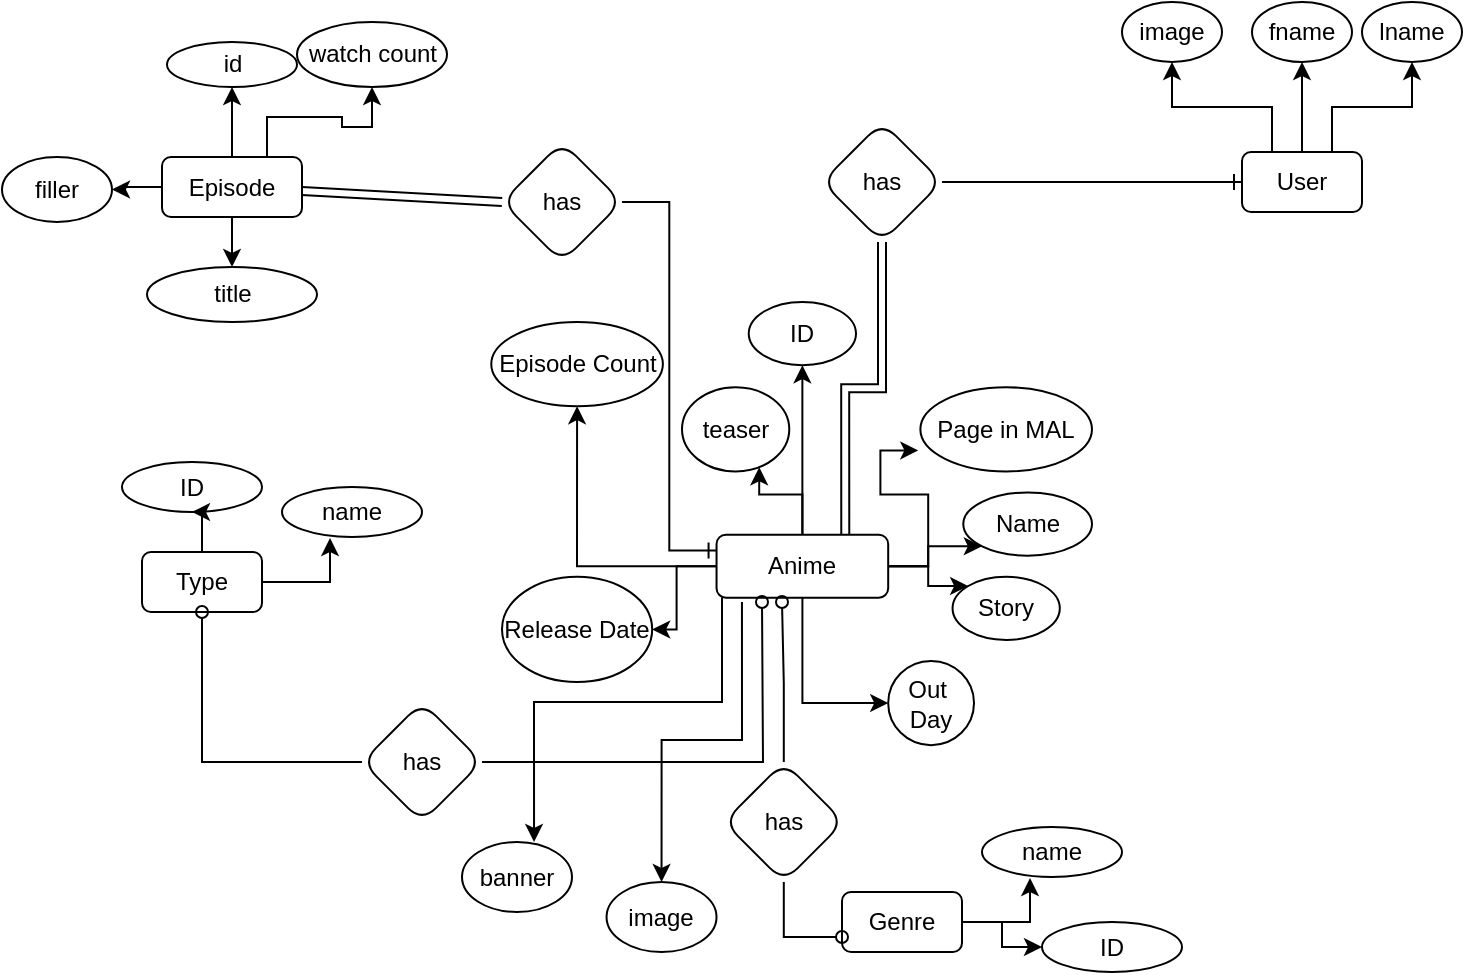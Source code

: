 <mxfile version="20.2.7" type="device"><diagram id="9YAc_qe6wpoWFffLAVAh" name="Page-1"><mxGraphModel dx="1102" dy="592" grid="1" gridSize="10" guides="1" tooltips="1" connect="1" arrows="1" fold="1" page="1" pageScale="1" pageWidth="850" pageHeight="1100" math="0" shadow="0"><root><mxCell id="0"/><mxCell id="1" parent="0"/><mxCell id="THqZLtpeOaVLo_puBEuy-6" value="" style="edgeStyle=orthogonalEdgeStyle;rounded=0;orthogonalLoop=1;jettySize=auto;html=1;" parent="1" source="KbygSNzHCpkUu4DSfZsU-7" target="THqZLtpeOaVLo_puBEuy-5" edge="1"><mxGeometry relative="1" as="geometry"/></mxCell><mxCell id="KbygSNzHCpkUu4DSfZsU-7" value="User" style="rounded=1;whiteSpace=wrap;html=1;" parent="1" vertex="1"><mxGeometry x="620" y="95" width="60" height="30" as="geometry"/></mxCell><mxCell id="5KQeAUcUBGs25_fx9NlI-48" value="" style="group" parent="1" vertex="1" connectable="0"><mxGeometry x="250" y="191.58" width="295" height="200" as="geometry"/></mxCell><mxCell id="KbygSNzHCpkUu4DSfZsU-4" value="Anime" style="rounded=1;whiteSpace=wrap;html=1;" parent="5KQeAUcUBGs25_fx9NlI-48" vertex="1"><mxGeometry x="107.273" y="94.737" width="85.818" height="31.579" as="geometry"/></mxCell><mxCell id="5KQeAUcUBGs25_fx9NlI-5" value="Name" style="ellipse;whiteSpace=wrap;html=1;rounded=1;" parent="5KQeAUcUBGs25_fx9NlI-48" vertex="1"><mxGeometry x="230.636" y="73.684" width="64.364" height="31.579" as="geometry"/></mxCell><mxCell id="5KQeAUcUBGs25_fx9NlI-16" style="edgeStyle=orthogonalEdgeStyle;rounded=0;orthogonalLoop=1;jettySize=auto;html=1;entryX=0;entryY=1;entryDx=0;entryDy=0;" parent="5KQeAUcUBGs25_fx9NlI-48" source="KbygSNzHCpkUu4DSfZsU-4" target="5KQeAUcUBGs25_fx9NlI-5" edge="1"><mxGeometry relative="1" as="geometry"/></mxCell><mxCell id="5KQeAUcUBGs25_fx9NlI-6" value="Story" style="ellipse;whiteSpace=wrap;html=1;rounded=1;" parent="5KQeAUcUBGs25_fx9NlI-48" vertex="1"><mxGeometry x="225.273" y="115.789" width="53.636" height="31.579" as="geometry"/></mxCell><mxCell id="5KQeAUcUBGs25_fx9NlI-15" style="edgeStyle=orthogonalEdgeStyle;rounded=0;orthogonalLoop=1;jettySize=auto;html=1;entryX=0;entryY=0;entryDx=0;entryDy=0;" parent="5KQeAUcUBGs25_fx9NlI-48" source="KbygSNzHCpkUu4DSfZsU-4" target="5KQeAUcUBGs25_fx9NlI-6" edge="1"><mxGeometry relative="1" as="geometry"/></mxCell><mxCell id="5KQeAUcUBGs25_fx9NlI-8" value="Release Date" style="ellipse;whiteSpace=wrap;html=1;rounded=1;" parent="5KQeAUcUBGs25_fx9NlI-48" vertex="1"><mxGeometry y="115.787" width="75.091" height="52.632" as="geometry"/></mxCell><mxCell id="5KQeAUcUBGs25_fx9NlI-18" style="edgeStyle=orthogonalEdgeStyle;rounded=0;orthogonalLoop=1;jettySize=auto;html=1;" parent="5KQeAUcUBGs25_fx9NlI-48" source="KbygSNzHCpkUu4DSfZsU-4" target="5KQeAUcUBGs25_fx9NlI-8" edge="1"><mxGeometry relative="1" as="geometry"/></mxCell><mxCell id="5KQeAUcUBGs25_fx9NlI-9" value="Page in MAL" style="ellipse;whiteSpace=wrap;html=1;rounded=1;" parent="5KQeAUcUBGs25_fx9NlI-48" vertex="1"><mxGeometry x="209.182" y="21.053" width="85.818" height="42.105" as="geometry"/></mxCell><mxCell id="5KQeAUcUBGs25_fx9NlI-17" style="edgeStyle=orthogonalEdgeStyle;rounded=0;orthogonalLoop=1;jettySize=auto;html=1;entryX=-0.012;entryY=0.75;entryDx=0;entryDy=0;entryPerimeter=0;" parent="5KQeAUcUBGs25_fx9NlI-48" source="KbygSNzHCpkUu4DSfZsU-4" target="5KQeAUcUBGs25_fx9NlI-9" edge="1"><mxGeometry relative="1" as="geometry"/></mxCell><mxCell id="5KQeAUcUBGs25_fx9NlI-10" value="Out&amp;nbsp; Day" style="ellipse;whiteSpace=wrap;html=1;rounded=1;" parent="5KQeAUcUBGs25_fx9NlI-48" vertex="1"><mxGeometry x="193.094" y="157.898" width="42.909" height="42.105" as="geometry"/></mxCell><mxCell id="5KQeAUcUBGs25_fx9NlI-14" style="edgeStyle=orthogonalEdgeStyle;rounded=0;orthogonalLoop=1;jettySize=auto;html=1;entryX=0;entryY=0.5;entryDx=0;entryDy=0;" parent="5KQeAUcUBGs25_fx9NlI-48" source="KbygSNzHCpkUu4DSfZsU-4" target="5KQeAUcUBGs25_fx9NlI-10" edge="1"><mxGeometry relative="1" as="geometry"/></mxCell><mxCell id="5KQeAUcUBGs25_fx9NlI-11" value="teaser" style="ellipse;whiteSpace=wrap;html=1;rounded=1;" parent="5KQeAUcUBGs25_fx9NlI-48" vertex="1"><mxGeometry x="90.004" y="21.049" width="53.636" height="42.105" as="geometry"/></mxCell><mxCell id="5KQeAUcUBGs25_fx9NlI-12" style="edgeStyle=orthogonalEdgeStyle;rounded=0;orthogonalLoop=1;jettySize=auto;html=1;entryX=0.72;entryY=0.95;entryDx=0;entryDy=0;entryPerimeter=0;" parent="5KQeAUcUBGs25_fx9NlI-48" source="KbygSNzHCpkUu4DSfZsU-4" target="5KQeAUcUBGs25_fx9NlI-11" edge="1"><mxGeometry relative="1" as="geometry"/></mxCell><mxCell id="5KQeAUcUBGs25_fx9NlI-7" value="Episode Count" style="ellipse;whiteSpace=wrap;html=1;rounded=1;" parent="5KQeAUcUBGs25_fx9NlI-48" vertex="1"><mxGeometry x="-5.364" y="-11.575" width="85.818" height="42.105" as="geometry"/></mxCell><mxCell id="5KQeAUcUBGs25_fx9NlI-13" style="edgeStyle=orthogonalEdgeStyle;rounded=0;orthogonalLoop=1;jettySize=auto;html=1;" parent="5KQeAUcUBGs25_fx9NlI-48" source="KbygSNzHCpkUu4DSfZsU-4" target="5KQeAUcUBGs25_fx9NlI-7" edge="1"><mxGeometry relative="1" as="geometry"/></mxCell><mxCell id="5KQeAUcUBGs25_fx9NlI-49" value="" style="group" parent="1" vertex="1" connectable="0"><mxGeometry x="60" y="250" width="150" height="75" as="geometry"/></mxCell><mxCell id="KbygSNzHCpkUu4DSfZsU-5" value="Type" style="rounded=1;whiteSpace=wrap;html=1;" parent="5KQeAUcUBGs25_fx9NlI-49" vertex="1"><mxGeometry x="10" y="45" width="60" height="30" as="geometry"/></mxCell><mxCell id="5KQeAUcUBGs25_fx9NlI-19" value="ID" style="ellipse;whiteSpace=wrap;html=1;rounded=1;" parent="5KQeAUcUBGs25_fx9NlI-49" vertex="1"><mxGeometry width="70" height="25" as="geometry"/></mxCell><mxCell id="5KQeAUcUBGs25_fx9NlI-20" value="" style="edgeStyle=orthogonalEdgeStyle;rounded=0;orthogonalLoop=1;jettySize=auto;html=1;" parent="5KQeAUcUBGs25_fx9NlI-49" source="KbygSNzHCpkUu4DSfZsU-5" target="5KQeAUcUBGs25_fx9NlI-19" edge="1"><mxGeometry relative="1" as="geometry"/></mxCell><mxCell id="5KQeAUcUBGs25_fx9NlI-21" value="name" style="ellipse;whiteSpace=wrap;html=1;rounded=1;" parent="5KQeAUcUBGs25_fx9NlI-49" vertex="1"><mxGeometry x="80" y="12.5" width="70" height="25" as="geometry"/></mxCell><mxCell id="5KQeAUcUBGs25_fx9NlI-22" style="edgeStyle=orthogonalEdgeStyle;rounded=0;orthogonalLoop=1;jettySize=auto;html=1;entryX=0.343;entryY=1.02;entryDx=0;entryDy=0;entryPerimeter=0;" parent="5KQeAUcUBGs25_fx9NlI-49" source="KbygSNzHCpkUu4DSfZsU-5" target="5KQeAUcUBGs25_fx9NlI-21" edge="1"><mxGeometry relative="1" as="geometry"/></mxCell><mxCell id="5KQeAUcUBGs25_fx9NlI-52" value="" style="group" parent="1" vertex="1" connectable="0"><mxGeometry x="410" y="420" width="150" height="75" as="geometry"/></mxCell><mxCell id="5KQeAUcUBGs25_fx9NlI-36" value="ID" style="ellipse;whiteSpace=wrap;html=1;rounded=1;" parent="5KQeAUcUBGs25_fx9NlI-52" vertex="1"><mxGeometry x="110" y="60" width="70" height="25" as="geometry"/></mxCell><mxCell id="5KQeAUcUBGs25_fx9NlI-37" value="name" style="ellipse;whiteSpace=wrap;html=1;rounded=1;" parent="5KQeAUcUBGs25_fx9NlI-52" vertex="1"><mxGeometry x="80" y="12.5" width="70" height="25" as="geometry"/></mxCell><mxCell id="5KQeAUcUBGs25_fx9NlI-55" value="" style="group" parent="5KQeAUcUBGs25_fx9NlI-52" vertex="1" connectable="0"><mxGeometry x="10" y="45" width="60" height="30" as="geometry"/></mxCell><mxCell id="5KQeAUcUBGs25_fx9NlI-35" value="Genre" style="rounded=1;whiteSpace=wrap;html=1;" parent="5KQeAUcUBGs25_fx9NlI-55" vertex="1"><mxGeometry width="60" height="30" as="geometry"/></mxCell><mxCell id="5KQeAUcUBGs25_fx9NlI-33" value="" style="edgeStyle=orthogonalEdgeStyle;rounded=0;orthogonalLoop=1;jettySize=auto;html=1;" parent="5KQeAUcUBGs25_fx9NlI-55" source="5KQeAUcUBGs25_fx9NlI-35" target="5KQeAUcUBGs25_fx9NlI-36" edge="1"><mxGeometry relative="1" as="geometry"/></mxCell><mxCell id="5KQeAUcUBGs25_fx9NlI-34" style="edgeStyle=orthogonalEdgeStyle;rounded=0;orthogonalLoop=1;jettySize=auto;html=1;entryX=0.343;entryY=1.02;entryDx=0;entryDy=0;entryPerimeter=0;" parent="5KQeAUcUBGs25_fx9NlI-55" source="5KQeAUcUBGs25_fx9NlI-35" target="5KQeAUcUBGs25_fx9NlI-37" edge="1"><mxGeometry relative="1" as="geometry"/></mxCell><mxCell id="5KQeAUcUBGs25_fx9NlI-59" style="edgeStyle=orthogonalEdgeStyle;rounded=0;orthogonalLoop=1;jettySize=auto;html=1;entryX=0.75;entryY=0;entryDx=0;entryDy=0;shape=link;" parent="1" source="5KQeAUcUBGs25_fx9NlI-57" target="KbygSNzHCpkUu4DSfZsU-4" edge="1"><mxGeometry relative="1" as="geometry"/></mxCell><mxCell id="fSHjXRRuMHnubYZZ-lgv-2" value="" style="edgeStyle=orthogonalEdgeStyle;rounded=0;orthogonalLoop=1;jettySize=auto;html=1;endArrow=ERone;endFill=0;" parent="1" source="5KQeAUcUBGs25_fx9NlI-57" target="KbygSNzHCpkUu4DSfZsU-7" edge="1"><mxGeometry relative="1" as="geometry"/></mxCell><mxCell id="5KQeAUcUBGs25_fx9NlI-57" value="has" style="rhombus;whiteSpace=wrap;html=1;rounded=1;" parent="1" vertex="1"><mxGeometry x="410" y="80" width="60" height="60" as="geometry"/></mxCell><mxCell id="5KQeAUcUBGs25_fx9NlI-3" value="ID" style="ellipse;whiteSpace=wrap;html=1;rounded=1;" parent="1" vertex="1"><mxGeometry x="373.367" y="170" width="53.636" height="31.579" as="geometry"/></mxCell><mxCell id="5KQeAUcUBGs25_fx9NlI-4" value="" style="edgeStyle=orthogonalEdgeStyle;rounded=0;orthogonalLoop=1;jettySize=auto;html=1;" parent="1" source="KbygSNzHCpkUu4DSfZsU-4" target="5KQeAUcUBGs25_fx9NlI-3" edge="1"><mxGeometry relative="1" as="geometry"/></mxCell><mxCell id="fSHjXRRuMHnubYZZ-lgv-4" value="" style="edgeStyle=orthogonalEdgeStyle;rounded=0;orthogonalLoop=1;jettySize=auto;html=1;endArrow=ERone;endFill=0;entryX=0;entryY=0.25;entryDx=0;entryDy=0;" parent="1" source="fSHjXRRuMHnubYZZ-lgv-5" target="KbygSNzHCpkUu4DSfZsU-4" edge="1"><mxGeometry relative="1" as="geometry"><mxPoint x="480" y="120" as="targetPoint"/></mxGeometry></mxCell><mxCell id="fSHjXRRuMHnubYZZ-lgv-5" value="has" style="rhombus;whiteSpace=wrap;html=1;rounded=1;" parent="1" vertex="1"><mxGeometry x="250" y="90" width="60" height="60" as="geometry"/></mxCell><mxCell id="fSHjXRRuMHnubYZZ-lgv-6" value="" style="shape=link;html=1;rounded=0;endArrow=ERone;endFill=0;entryX=0;entryY=0.5;entryDx=0;entryDy=0;" parent="1" source="KbygSNzHCpkUu4DSfZsU-3" target="fSHjXRRuMHnubYZZ-lgv-5" edge="1"><mxGeometry width="100" relative="1" as="geometry"><mxPoint x="230" y="70" as="sourcePoint"/><mxPoint x="330" y="70" as="targetPoint"/></mxGeometry></mxCell><mxCell id="fSHjXRRuMHnubYZZ-lgv-10" style="edgeStyle=orthogonalEdgeStyle;rounded=0;orthogonalLoop=1;jettySize=auto;html=1;entryX=0;entryY=0.75;entryDx=0;entryDy=0;endArrow=oval;endFill=0;" parent="1" source="fSHjXRRuMHnubYZZ-lgv-12" target="5KQeAUcUBGs25_fx9NlI-35" edge="1"><mxGeometry relative="1" as="geometry"><mxPoint x="231.636" y="584.867" as="targetPoint"/></mxGeometry></mxCell><mxCell id="fSHjXRRuMHnubYZZ-lgv-11" value="" style="edgeStyle=orthogonalEdgeStyle;rounded=0;orthogonalLoop=1;jettySize=auto;html=1;endArrow=oval;endFill=0;" parent="1" source="fSHjXRRuMHnubYZZ-lgv-12" edge="1"><mxGeometry relative="1" as="geometry"><mxPoint x="390" y="320" as="targetPoint"/></mxGeometry></mxCell><mxCell id="fSHjXRRuMHnubYZZ-lgv-12" value="has" style="rhombus;whiteSpace=wrap;html=1;rounded=1;" parent="1" vertex="1"><mxGeometry x="360.91" y="400" width="60" height="60" as="geometry"/></mxCell><mxCell id="fSHjXRRuMHnubYZZ-lgv-16" style="edgeStyle=orthogonalEdgeStyle;rounded=0;orthogonalLoop=1;jettySize=auto;html=1;entryX=0.5;entryY=1;entryDx=0;entryDy=0;endArrow=oval;endFill=0;" parent="1" source="fSHjXRRuMHnubYZZ-lgv-18" target="KbygSNzHCpkUu4DSfZsU-5" edge="1"><mxGeometry relative="1" as="geometry"><mxPoint x="239.09" y="457.5" as="targetPoint"/></mxGeometry></mxCell><mxCell id="fSHjXRRuMHnubYZZ-lgv-17" value="" style="edgeStyle=orthogonalEdgeStyle;rounded=0;orthogonalLoop=1;jettySize=auto;html=1;endArrow=oval;endFill=0;" parent="1" source="fSHjXRRuMHnubYZZ-lgv-18" edge="1"><mxGeometry relative="1" as="geometry"><mxPoint x="380" y="320" as="targetPoint"/></mxGeometry></mxCell><mxCell id="fSHjXRRuMHnubYZZ-lgv-18" value="has" style="rhombus;whiteSpace=wrap;html=1;rounded=1;" parent="1" vertex="1"><mxGeometry x="180.0" y="370" width="60" height="60" as="geometry"/></mxCell><mxCell id="THqZLtpeOaVLo_puBEuy-4" value="" style="group" parent="1" vertex="1" connectable="0"><mxGeometry y="40" width="222.5" height="140" as="geometry"/></mxCell><mxCell id="5KQeAUcUBGs25_fx9NlI-53" value="" style="group" parent="THqZLtpeOaVLo_puBEuy-4" vertex="1" connectable="0"><mxGeometry x="72.5" width="150" height="140" as="geometry"/></mxCell><mxCell id="KbygSNzHCpkUu4DSfZsU-3" value="Episode" style="rounded=1;whiteSpace=wrap;html=1;" parent="5KQeAUcUBGs25_fx9NlI-53" vertex="1"><mxGeometry x="7.5" y="57.5" width="70" height="30" as="geometry"/></mxCell><mxCell id="5KQeAUcUBGs25_fx9NlI-27" value="id" style="ellipse;whiteSpace=wrap;html=1;rounded=1;" parent="5KQeAUcUBGs25_fx9NlI-53" vertex="1"><mxGeometry x="10" width="65" height="22.5" as="geometry"/></mxCell><mxCell id="5KQeAUcUBGs25_fx9NlI-28" value="" style="edgeStyle=orthogonalEdgeStyle;rounded=0;orthogonalLoop=1;jettySize=auto;html=1;" parent="5KQeAUcUBGs25_fx9NlI-53" source="KbygSNzHCpkUu4DSfZsU-3" target="5KQeAUcUBGs25_fx9NlI-27" edge="1"><mxGeometry relative="1" as="geometry"/></mxCell><mxCell id="5KQeAUcUBGs25_fx9NlI-29" value="title" style="ellipse;whiteSpace=wrap;html=1;rounded=1;" parent="5KQeAUcUBGs25_fx9NlI-53" vertex="1"><mxGeometry y="112.5" width="85" height="27.5" as="geometry"/></mxCell><mxCell id="5KQeAUcUBGs25_fx9NlI-30" value="" style="edgeStyle=orthogonalEdgeStyle;rounded=0;orthogonalLoop=1;jettySize=auto;html=1;" parent="5KQeAUcUBGs25_fx9NlI-53" source="KbygSNzHCpkUu4DSfZsU-3" target="5KQeAUcUBGs25_fx9NlI-29" edge="1"><mxGeometry relative="1" as="geometry"/></mxCell><mxCell id="THqZLtpeOaVLo_puBEuy-1" value="watch count" style="ellipse;whiteSpace=wrap;html=1;rounded=1;" parent="5KQeAUcUBGs25_fx9NlI-53" vertex="1"><mxGeometry x="75" y="-10" width="75" height="32.5" as="geometry"/></mxCell><mxCell id="THqZLtpeOaVLo_puBEuy-2" value="" style="edgeStyle=orthogonalEdgeStyle;rounded=0;orthogonalLoop=1;jettySize=auto;html=1;entryX=0.5;entryY=1;entryDx=0;entryDy=0;exitX=0.75;exitY=0;exitDx=0;exitDy=0;" parent="5KQeAUcUBGs25_fx9NlI-53" source="KbygSNzHCpkUu4DSfZsU-3" target="THqZLtpeOaVLo_puBEuy-1" edge="1"><mxGeometry relative="1" as="geometry"><mxPoint x="107.5" y="57.5" as="sourcePoint"/><mxPoint x="182.5" as="targetPoint"/></mxGeometry></mxCell><mxCell id="5KQeAUcUBGs25_fx9NlI-31" value="filler" style="ellipse;whiteSpace=wrap;html=1;rounded=1;" parent="THqZLtpeOaVLo_puBEuy-4" vertex="1"><mxGeometry y="57.5" width="55" height="32.5" as="geometry"/></mxCell><mxCell id="5KQeAUcUBGs25_fx9NlI-32" value="" style="edgeStyle=orthogonalEdgeStyle;rounded=0;orthogonalLoop=1;jettySize=auto;html=1;" parent="THqZLtpeOaVLo_puBEuy-4" source="KbygSNzHCpkUu4DSfZsU-3" target="5KQeAUcUBGs25_fx9NlI-31" edge="1"><mxGeometry relative="1" as="geometry"/></mxCell><mxCell id="THqZLtpeOaVLo_puBEuy-5" value="fname" style="ellipse;whiteSpace=wrap;html=1;rounded=1;" parent="1" vertex="1"><mxGeometry x="625" y="20" width="50" height="30" as="geometry"/></mxCell><mxCell id="THqZLtpeOaVLo_puBEuy-7" value="" style="edgeStyle=orthogonalEdgeStyle;rounded=0;orthogonalLoop=1;jettySize=auto;html=1;exitX=0.25;exitY=0;exitDx=0;exitDy=0;" parent="1" source="KbygSNzHCpkUu4DSfZsU-7" target="THqZLtpeOaVLo_puBEuy-8" edge="1"><mxGeometry relative="1" as="geometry"><mxPoint x="710" y="90" as="sourcePoint"/></mxGeometry></mxCell><mxCell id="THqZLtpeOaVLo_puBEuy-8" value="image" style="ellipse;whiteSpace=wrap;html=1;rounded=1;" parent="1" vertex="1"><mxGeometry x="560" y="20" width="50" height="30" as="geometry"/></mxCell><mxCell id="THqZLtpeOaVLo_puBEuy-9" value="" style="edgeStyle=orthogonalEdgeStyle;rounded=0;orthogonalLoop=1;jettySize=auto;html=1;exitX=0.75;exitY=0;exitDx=0;exitDy=0;" parent="1" source="KbygSNzHCpkUu4DSfZsU-7" target="THqZLtpeOaVLo_puBEuy-10" edge="1"><mxGeometry relative="1" as="geometry"><mxPoint x="785" y="90" as="sourcePoint"/></mxGeometry></mxCell><mxCell id="THqZLtpeOaVLo_puBEuy-10" value="lname" style="ellipse;whiteSpace=wrap;html=1;rounded=1;" parent="1" vertex="1"><mxGeometry x="680" y="20" width="50" height="30" as="geometry"/></mxCell><mxCell id="5KQeAUcUBGs25_fx9NlI-26" value="" style="edgeStyle=orthogonalEdgeStyle;rounded=0;orthogonalLoop=1;jettySize=auto;html=1;exitX=0.148;exitY=1.067;exitDx=0;exitDy=0;exitPerimeter=0;" parent="1" source="KbygSNzHCpkUu4DSfZsU-4" target="5KQeAUcUBGs25_fx9NlI-25" edge="1"><mxGeometry relative="1" as="geometry"/></mxCell><mxCell id="5KQeAUcUBGs25_fx9NlI-25" value="image" style="ellipse;whiteSpace=wrap;html=1;rounded=1;" parent="1" vertex="1"><mxGeometry x="302.27" y="460" width="55" height="35" as="geometry"/></mxCell><mxCell id="5KQeAUcUBGs25_fx9NlI-47" value="banner" style="ellipse;whiteSpace=wrap;html=1;rounded=1;" parent="1" vertex="1"><mxGeometry x="230.0" y="440" width="55" height="35" as="geometry"/></mxCell><mxCell id="THqZLtpeOaVLo_puBEuy-11" style="edgeStyle=orthogonalEdgeStyle;rounded=0;orthogonalLoop=1;jettySize=auto;html=1;entryX=0.655;entryY=0;entryDx=0;entryDy=0;entryPerimeter=0;" parent="1" source="KbygSNzHCpkUu4DSfZsU-4" target="5KQeAUcUBGs25_fx9NlI-47" edge="1"><mxGeometry relative="1" as="geometry"><Array as="points"><mxPoint x="360" y="370"/><mxPoint x="266" y="370"/></Array></mxGeometry></mxCell></root></mxGraphModel></diagram></mxfile>